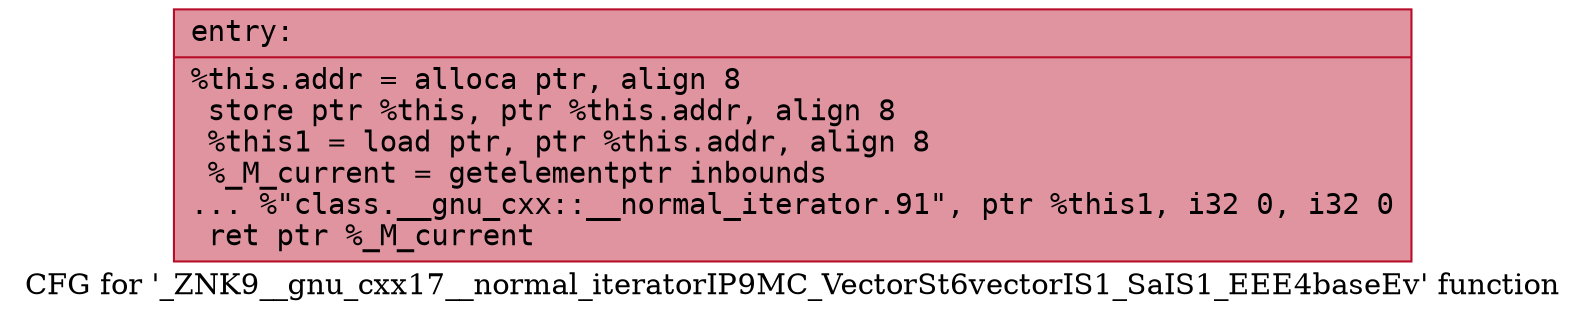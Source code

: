 digraph "CFG for '_ZNK9__gnu_cxx17__normal_iteratorIP9MC_VectorSt6vectorIS1_SaIS1_EEE4baseEv' function" {
	label="CFG for '_ZNK9__gnu_cxx17__normal_iteratorIP9MC_VectorSt6vectorIS1_SaIS1_EEE4baseEv' function";

	Node0x55dab47fbe30 [shape=record,color="#b70d28ff", style=filled, fillcolor="#b70d2870" fontname="Courier",label="{entry:\l|  %this.addr = alloca ptr, align 8\l  store ptr %this, ptr %this.addr, align 8\l  %this1 = load ptr, ptr %this.addr, align 8\l  %_M_current = getelementptr inbounds\l... %\"class.__gnu_cxx::__normal_iterator.91\", ptr %this1, i32 0, i32 0\l  ret ptr %_M_current\l}"];
}
